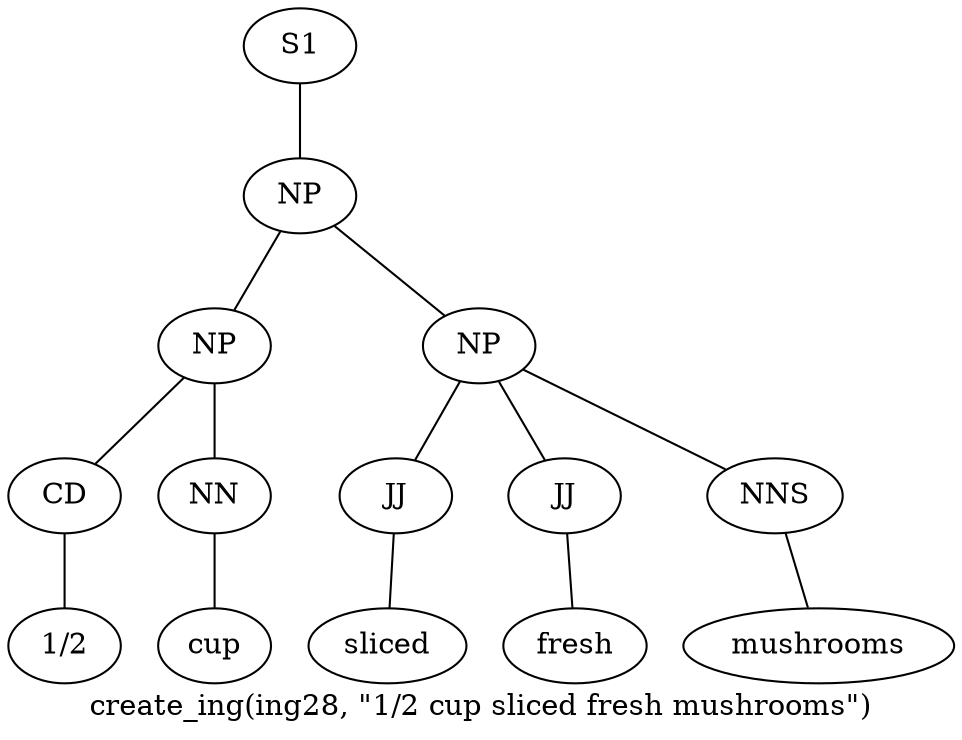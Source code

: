 graph SyntaxGraph {
	label = "create_ing(ing28, \"1/2 cup sliced fresh mushrooms\")";
	Node0 [label="S1"];
	Node1 [label="NP"];
	Node2 [label="NP"];
	Node3 [label="CD"];
	Node4 [label="1/2"];
	Node5 [label="NN"];
	Node6 [label="cup"];
	Node7 [label="NP"];
	Node8 [label="JJ"];
	Node9 [label="sliced"];
	Node10 [label="JJ"];
	Node11 [label="fresh"];
	Node12 [label="NNS"];
	Node13 [label="mushrooms"];

	Node0 -- Node1;
	Node1 -- Node2;
	Node1 -- Node7;
	Node2 -- Node3;
	Node2 -- Node5;
	Node3 -- Node4;
	Node5 -- Node6;
	Node7 -- Node8;
	Node7 -- Node10;
	Node7 -- Node12;
	Node8 -- Node9;
	Node10 -- Node11;
	Node12 -- Node13;
}